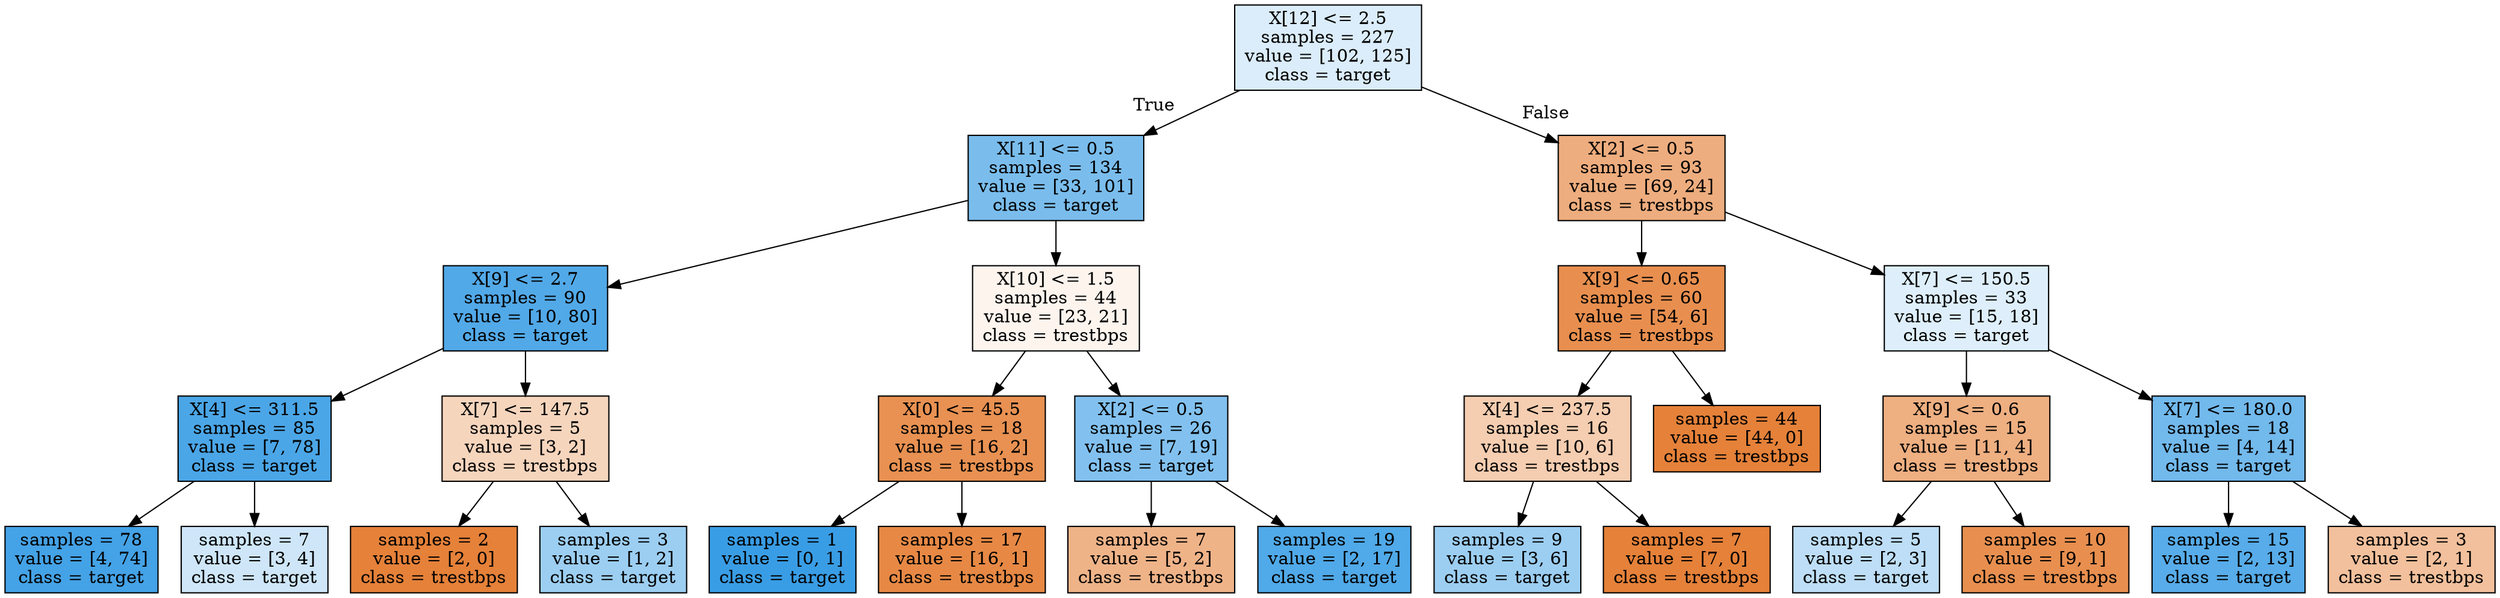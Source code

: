 digraph Tree {
node [shape=box, style="filled", color="black"] ;
0 [label="X[12] <= 2.5\nsamples = 227\nvalue = [102, 125]\nclass = target", fillcolor="#dbedfa"] ;
1 [label="X[11] <= 0.5\nsamples = 134\nvalue = [33, 101]\nclass = target", fillcolor="#7abded"] ;
0 -> 1 [labeldistance=2.5, labelangle=45, headlabel="True"] ;
2 [label="X[9] <= 2.7\nsamples = 90\nvalue = [10, 80]\nclass = target", fillcolor="#52a9e8"] ;
1 -> 2 ;
3 [label="X[4] <= 311.5\nsamples = 85\nvalue = [7, 78]\nclass = target", fillcolor="#4ba6e7"] ;
2 -> 3 ;
4 [label="samples = 78\nvalue = [4, 74]\nclass = target", fillcolor="#44a2e6"] ;
3 -> 4 ;
5 [label="samples = 7\nvalue = [3, 4]\nclass = target", fillcolor="#cee6f8"] ;
3 -> 5 ;
6 [label="X[7] <= 147.5\nsamples = 5\nvalue = [3, 2]\nclass = trestbps", fillcolor="#f6d5bd"] ;
2 -> 6 ;
7 [label="samples = 2\nvalue = [2, 0]\nclass = trestbps", fillcolor="#e58139"] ;
6 -> 7 ;
8 [label="samples = 3\nvalue = [1, 2]\nclass = target", fillcolor="#9ccef2"] ;
6 -> 8 ;
9 [label="X[10] <= 1.5\nsamples = 44\nvalue = [23, 21]\nclass = trestbps", fillcolor="#fdf4ee"] ;
1 -> 9 ;
10 [label="X[0] <= 45.5\nsamples = 18\nvalue = [16, 2]\nclass = trestbps", fillcolor="#e89152"] ;
9 -> 10 ;
11 [label="samples = 1\nvalue = [0, 1]\nclass = target", fillcolor="#399de5"] ;
10 -> 11 ;
12 [label="samples = 17\nvalue = [16, 1]\nclass = trestbps", fillcolor="#e78945"] ;
10 -> 12 ;
13 [label="X[2] <= 0.5\nsamples = 26\nvalue = [7, 19]\nclass = target", fillcolor="#82c1ef"] ;
9 -> 13 ;
14 [label="samples = 7\nvalue = [5, 2]\nclass = trestbps", fillcolor="#efb388"] ;
13 -> 14 ;
15 [label="samples = 19\nvalue = [2, 17]\nclass = target", fillcolor="#50a9e8"] ;
13 -> 15 ;
16 [label="X[2] <= 0.5\nsamples = 93\nvalue = [69, 24]\nclass = trestbps", fillcolor="#eead7e"] ;
0 -> 16 [labeldistance=2.5, labelangle=-45, headlabel="False"] ;
17 [label="X[9] <= 0.65\nsamples = 60\nvalue = [54, 6]\nclass = trestbps", fillcolor="#e88f4f"] ;
16 -> 17 ;
18 [label="X[4] <= 237.5\nsamples = 16\nvalue = [10, 6]\nclass = trestbps", fillcolor="#f5cdb0"] ;
17 -> 18 ;
19 [label="samples = 9\nvalue = [3, 6]\nclass = target", fillcolor="#9ccef2"] ;
18 -> 19 ;
20 [label="samples = 7\nvalue = [7, 0]\nclass = trestbps", fillcolor="#e58139"] ;
18 -> 20 ;
21 [label="samples = 44\nvalue = [44, 0]\nclass = trestbps", fillcolor="#e58139"] ;
17 -> 21 ;
22 [label="X[7] <= 150.5\nsamples = 33\nvalue = [15, 18]\nclass = target", fillcolor="#deeffb"] ;
16 -> 22 ;
23 [label="X[9] <= 0.6\nsamples = 15\nvalue = [11, 4]\nclass = trestbps", fillcolor="#eeaf81"] ;
22 -> 23 ;
24 [label="samples = 5\nvalue = [2, 3]\nclass = target", fillcolor="#bddef6"] ;
23 -> 24 ;
25 [label="samples = 10\nvalue = [9, 1]\nclass = trestbps", fillcolor="#e88f4f"] ;
23 -> 25 ;
26 [label="X[7] <= 180.0\nsamples = 18\nvalue = [4, 14]\nclass = target", fillcolor="#72b9ec"] ;
22 -> 26 ;
27 [label="samples = 15\nvalue = [2, 13]\nclass = target", fillcolor="#57ace9"] ;
26 -> 27 ;
28 [label="samples = 3\nvalue = [2, 1]\nclass = trestbps", fillcolor="#f2c09c"] ;
26 -> 28 ;
}